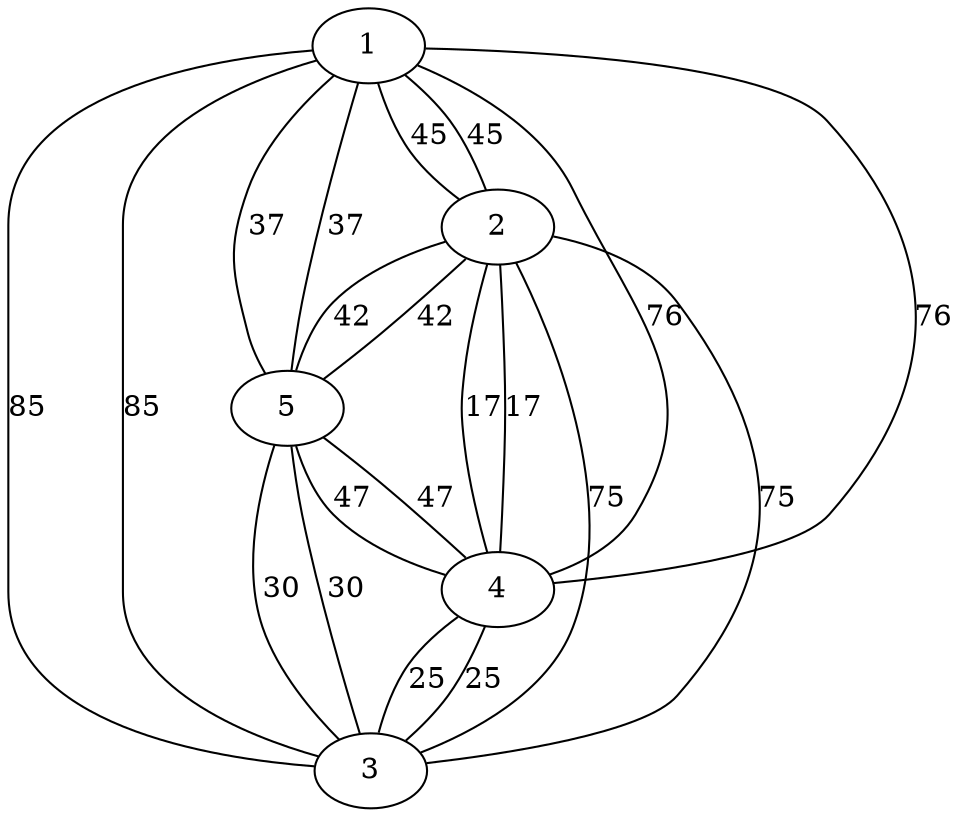 graph graphname {
1;
2;
3;
4;
5;
1 -- 2 [label=45];
1 -- 3 [label=85];
1 -- 4 [label=76];
1 -- 5 [label=37];
2 -- 1 [label=45];
2 -- 3 [label=75];
2 -- 4 [label=17];
2 -- 5 [label=42];
3 -- 1 [label=85];
3 -- 2 [label=75];
3 -- 4 [label=25];
3 -- 5 [label=30];
4 -- 1 [label=76];
4 -- 2 [label=17];
4 -- 3 [label=25];
4 -- 5 [label=47];
5 -- 1 [label=37];
5 -- 2 [label=42];
5 -- 3 [label=30];
5 -- 4 [label=47];
}